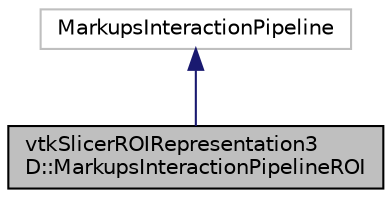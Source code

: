 digraph "vtkSlicerROIRepresentation3D::MarkupsInteractionPipelineROI"
{
  bgcolor="transparent";
  edge [fontname="Helvetica",fontsize="10",labelfontname="Helvetica",labelfontsize="10"];
  node [fontname="Helvetica",fontsize="10",shape=record];
  Node3 [label="vtkSlicerROIRepresentation3\lD::MarkupsInteractionPipelineROI",height=0.2,width=0.4,color="black", fillcolor="grey75", style="filled", fontcolor="black"];
  Node4 -> Node3 [dir="back",color="midnightblue",fontsize="10",style="solid",fontname="Helvetica"];
  Node4 [label="MarkupsInteractionPipeline",height=0.2,width=0.4,color="grey75"];
}
